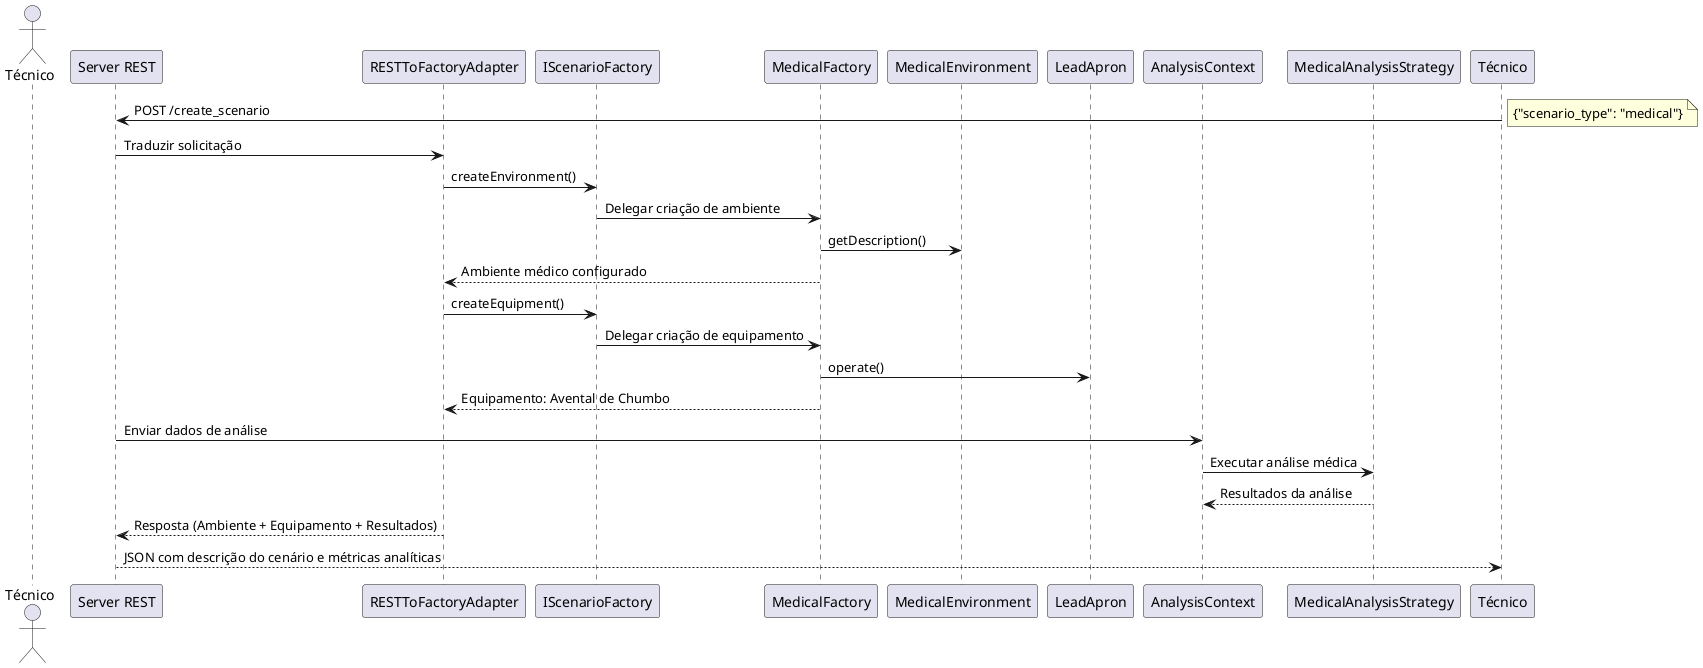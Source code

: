 @startuml
actor User as "Técnico"
participant Server as "Server REST"
participant Adapter as "RESTToFactoryAdapter"
participant IScenarioFactory as "IScenarioFactory"
participant MedicalFactory
participant MedicalEnvironment
participant LeadApron
participant AnalysisContext
participant MedicalAnalysisStrategy

'Técnico solicita configuração do cenário médico
"Técnico" -> Server: POST /create_scenario
note right: {"scenario_type": "medical"}

Server -> Adapter: Traduzir solicitação
Adapter -> IScenarioFactory: createEnvironment()
IScenarioFactory -> MedicalFactory: Delegar criação de ambiente
MedicalFactory -> MedicalEnvironment: getDescription()
Adapter <-- MedicalFactory: Ambiente médico configurado

Adapter -> IScenarioFactory: createEquipment()
IScenarioFactory -> MedicalFactory: Delegar criação de equipamento
MedicalFactory -> LeadApron: operate()
Adapter <-- MedicalFactory: Equipamento: Avental de Chumbo

Server -> AnalysisContext: Enviar dados de análise
AnalysisContext -> MedicalAnalysisStrategy: Executar análise médica
AnalysisContext <-- MedicalAnalysisStrategy: Resultados da análise

Server <-- Adapter: Resposta (Ambiente + Equipamento + Resultados)
"Técnico" <-- Server: JSON com descrição do cenário e métricas analíticas
@enduml

